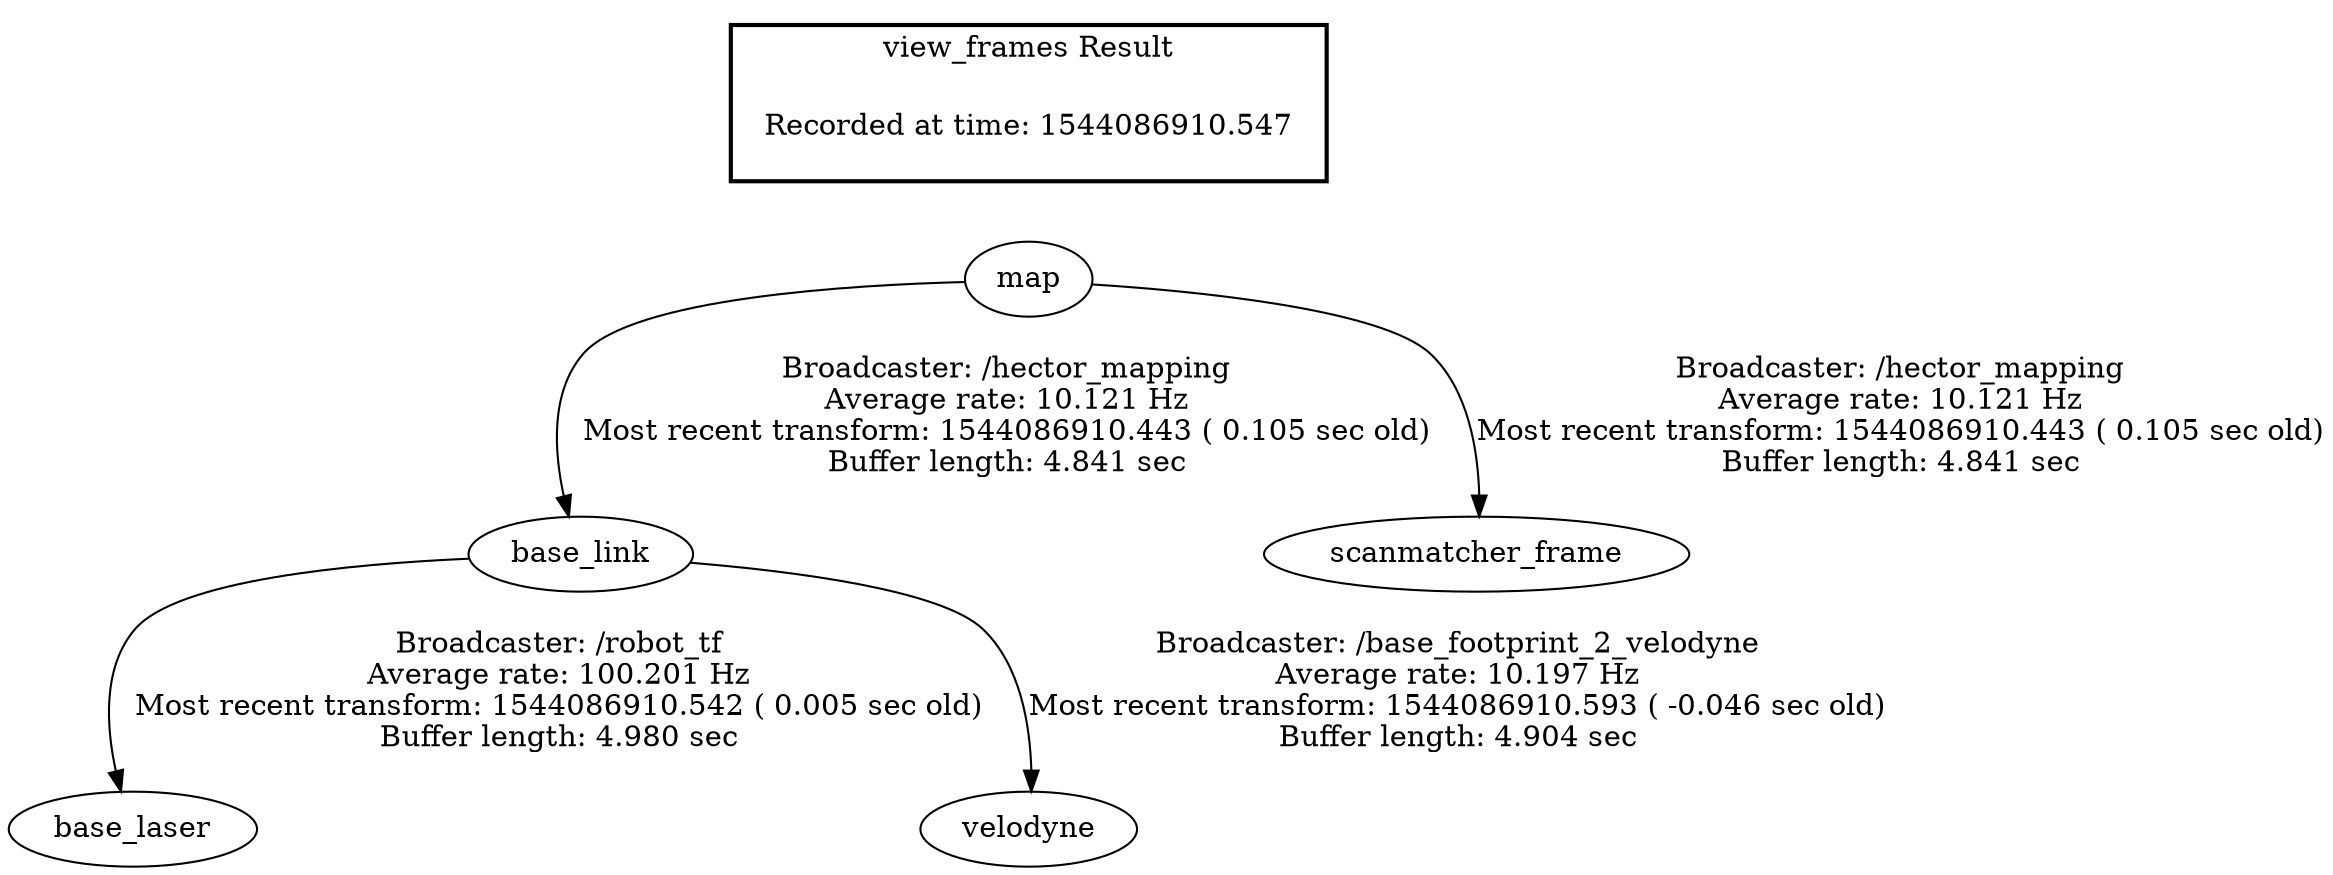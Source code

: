digraph G {
"base_link" -> "base_laser"[label="Broadcaster: /robot_tf\nAverage rate: 100.201 Hz\nMost recent transform: 1544086910.542 ( 0.005 sec old)\nBuffer length: 4.980 sec\n"];
"map" -> "base_link"[label="Broadcaster: /hector_mapping\nAverage rate: 10.121 Hz\nMost recent transform: 1544086910.443 ( 0.105 sec old)\nBuffer length: 4.841 sec\n"];
"base_link" -> "velodyne"[label="Broadcaster: /base_footprint_2_velodyne\nAverage rate: 10.197 Hz\nMost recent transform: 1544086910.593 ( -0.046 sec old)\nBuffer length: 4.904 sec\n"];
"map" -> "scanmatcher_frame"[label="Broadcaster: /hector_mapping\nAverage rate: 10.121 Hz\nMost recent transform: 1544086910.443 ( 0.105 sec old)\nBuffer length: 4.841 sec\n"];
edge [style=invis];
 subgraph cluster_legend { style=bold; color=black; label ="view_frames Result";
"Recorded at time: 1544086910.547"[ shape=plaintext ] ;
 }->"map";
}